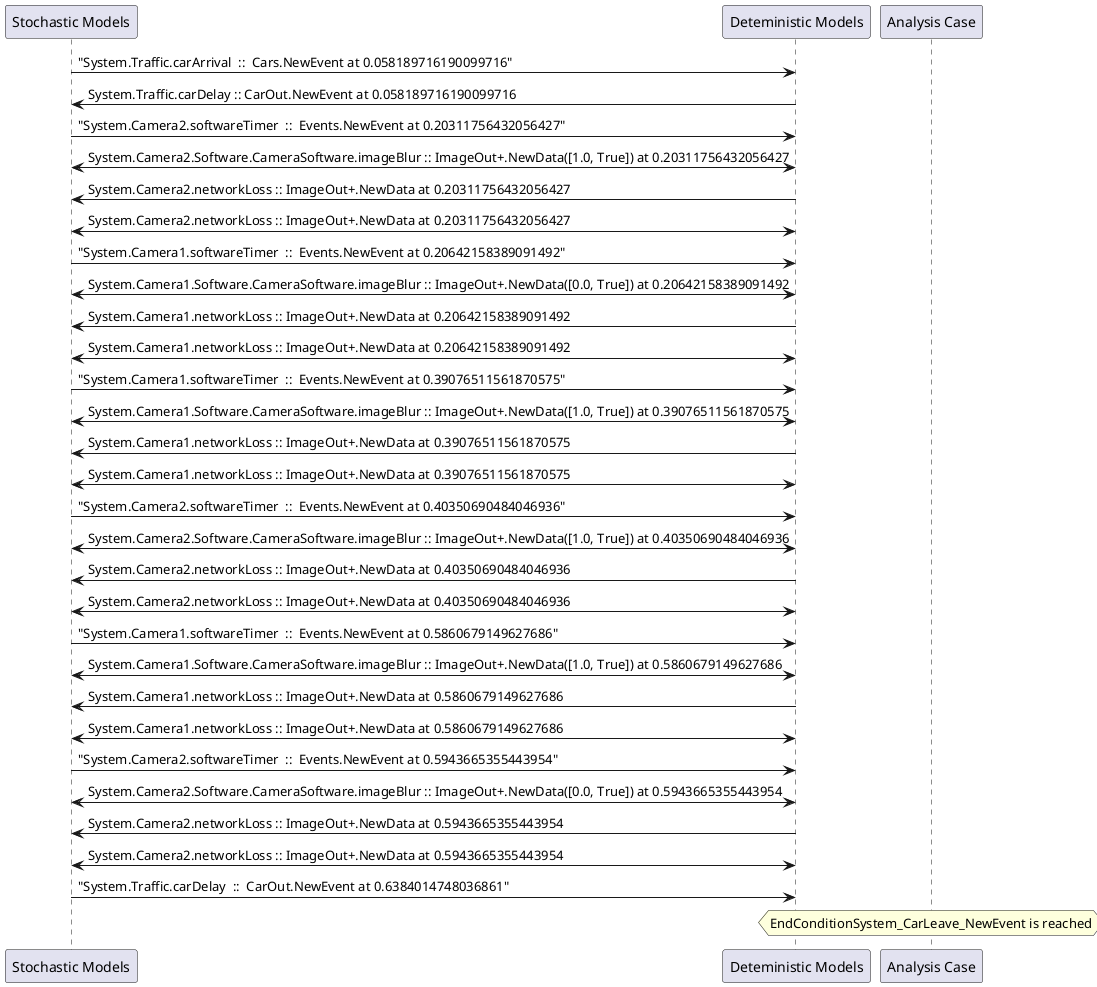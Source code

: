 
	@startuml
	participant "Stochastic Models" as stochmodel
	participant "Deteministic Models" as detmodel
	participant "Analysis Case" as analysis
	{41480_stop} stochmodel -> detmodel : "System.Traffic.carArrival  ::  Cars.NewEvent at 0.058189716190099716"
{41489_start} detmodel -> stochmodel : System.Traffic.carDelay :: CarOut.NewEvent at 0.058189716190099716
{41465_stop} stochmodel -> detmodel : "System.Camera2.softwareTimer  ::  Events.NewEvent at 0.20311756432056427"
detmodel <-> stochmodel : System.Camera2.Software.CameraSoftware.imageBlur :: ImageOut+.NewData([1.0, True]) at 0.20311756432056427
detmodel -> stochmodel : System.Camera2.networkLoss :: ImageOut+.NewData at 0.20311756432056427
detmodel <-> stochmodel : System.Camera2.networkLoss :: ImageOut+.NewData at 0.20311756432056427
{41449_stop} stochmodel -> detmodel : "System.Camera1.softwareTimer  ::  Events.NewEvent at 0.20642158389091492"
detmodel <-> stochmodel : System.Camera1.Software.CameraSoftware.imageBlur :: ImageOut+.NewData([0.0, True]) at 0.20642158389091492
detmodel -> stochmodel : System.Camera1.networkLoss :: ImageOut+.NewData at 0.20642158389091492
detmodel <-> stochmodel : System.Camera1.networkLoss :: ImageOut+.NewData at 0.20642158389091492
{41450_stop} stochmodel -> detmodel : "System.Camera1.softwareTimer  ::  Events.NewEvent at 0.39076511561870575"
detmodel <-> stochmodel : System.Camera1.Software.CameraSoftware.imageBlur :: ImageOut+.NewData([1.0, True]) at 0.39076511561870575
detmodel -> stochmodel : System.Camera1.networkLoss :: ImageOut+.NewData at 0.39076511561870575
detmodel <-> stochmodel : System.Camera1.networkLoss :: ImageOut+.NewData at 0.39076511561870575
{41466_stop} stochmodel -> detmodel : "System.Camera2.softwareTimer  ::  Events.NewEvent at 0.40350690484046936"
detmodel <-> stochmodel : System.Camera2.Software.CameraSoftware.imageBlur :: ImageOut+.NewData([1.0, True]) at 0.40350690484046936
detmodel -> stochmodel : System.Camera2.networkLoss :: ImageOut+.NewData at 0.40350690484046936
detmodel <-> stochmodel : System.Camera2.networkLoss :: ImageOut+.NewData at 0.40350690484046936
{41451_stop} stochmodel -> detmodel : "System.Camera1.softwareTimer  ::  Events.NewEvent at 0.5860679149627686"
detmodel <-> stochmodel : System.Camera1.Software.CameraSoftware.imageBlur :: ImageOut+.NewData([1.0, True]) at 0.5860679149627686
detmodel -> stochmodel : System.Camera1.networkLoss :: ImageOut+.NewData at 0.5860679149627686
detmodel <-> stochmodel : System.Camera1.networkLoss :: ImageOut+.NewData at 0.5860679149627686
{41467_stop} stochmodel -> detmodel : "System.Camera2.softwareTimer  ::  Events.NewEvent at 0.5943665355443954"
detmodel <-> stochmodel : System.Camera2.Software.CameraSoftware.imageBlur :: ImageOut+.NewData([0.0, True]) at 0.5943665355443954
detmodel -> stochmodel : System.Camera2.networkLoss :: ImageOut+.NewData at 0.5943665355443954
detmodel <-> stochmodel : System.Camera2.networkLoss :: ImageOut+.NewData at 0.5943665355443954
{41489_stop} stochmodel -> detmodel : "System.Traffic.carDelay  ::  CarOut.NewEvent at 0.6384014748036861"
{41489_start} <-> {41489_stop} : delay
hnote over analysis 
EndConditionSystem_CarLeave_NewEvent is reached
endnote
@enduml